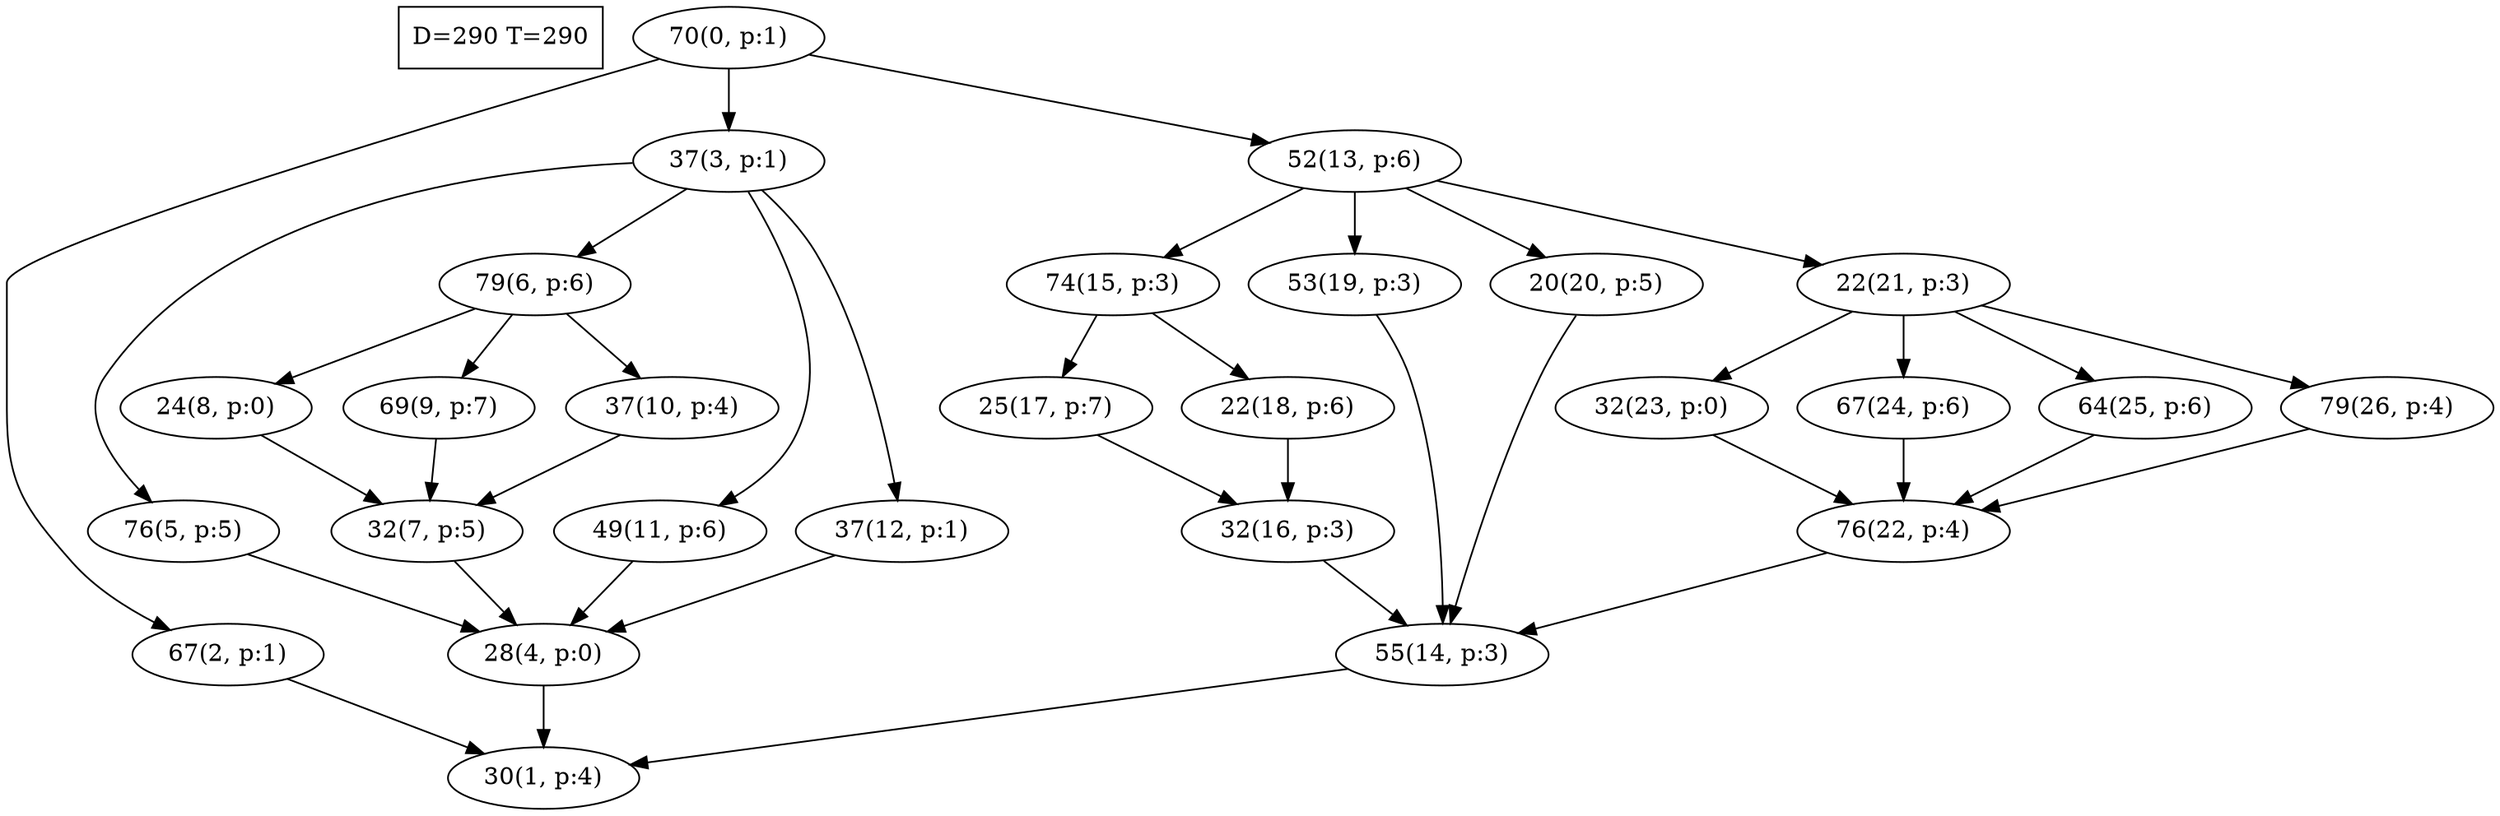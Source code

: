 digraph Task {
i [shape=box, label="D=290 T=290"]; 
0 [label="70(0, p:1)"];
1 [label="30(1, p:4)"];
2 [label="67(2, p:1)"];
3 [label="37(3, p:1)"];
4 [label="28(4, p:0)"];
5 [label="76(5, p:5)"];
6 [label="79(6, p:6)"];
7 [label="32(7, p:5)"];
8 [label="24(8, p:0)"];
9 [label="69(9, p:7)"];
10 [label="37(10, p:4)"];
11 [label="49(11, p:6)"];
12 [label="37(12, p:1)"];
13 [label="52(13, p:6)"];
14 [label="55(14, p:3)"];
15 [label="74(15, p:3)"];
16 [label="32(16, p:3)"];
17 [label="25(17, p:7)"];
18 [label="22(18, p:6)"];
19 [label="53(19, p:3)"];
20 [label="20(20, p:5)"];
21 [label="22(21, p:3)"];
22 [label="76(22, p:4)"];
23 [label="32(23, p:0)"];
24 [label="67(24, p:6)"];
25 [label="64(25, p:6)"];
26 [label="79(26, p:4)"];
0 -> 2;
0 -> 3;
0 -> 13;
2 -> 1;
3 -> 5;
3 -> 6;
3 -> 11;
3 -> 12;
4 -> 1;
5 -> 4;
6 -> 8;
6 -> 9;
6 -> 10;
7 -> 4;
8 -> 7;
9 -> 7;
10 -> 7;
11 -> 4;
12 -> 4;
13 -> 15;
13 -> 19;
13 -> 20;
13 -> 21;
14 -> 1;
15 -> 17;
15 -> 18;
16 -> 14;
17 -> 16;
18 -> 16;
19 -> 14;
20 -> 14;
21 -> 23;
21 -> 24;
21 -> 25;
21 -> 26;
22 -> 14;
23 -> 22;
24 -> 22;
25 -> 22;
26 -> 22;
}
